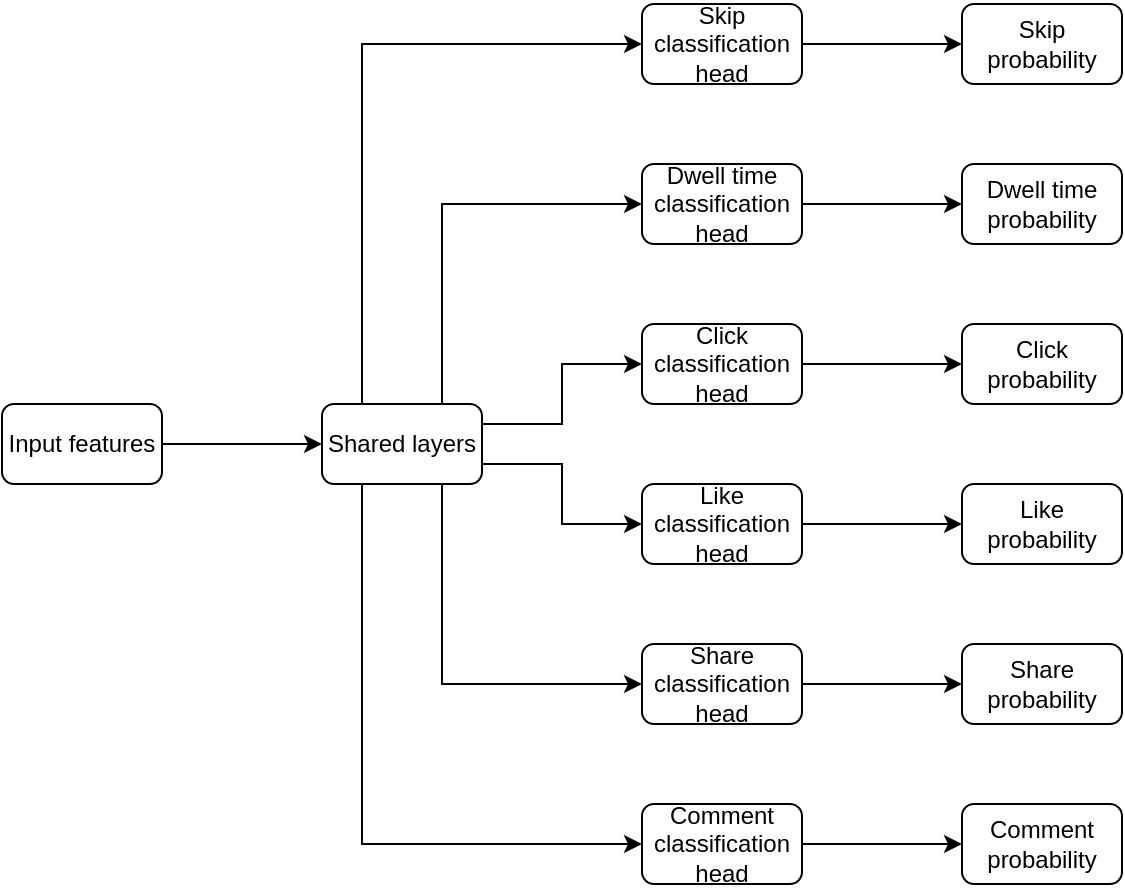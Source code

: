 <mxfile version="28.2.4">
  <diagram id="LhVTmfn_bVOVVTIXNYQG" name="Page-1">
    <mxGraphModel dx="976" dy="565" grid="1" gridSize="10" guides="1" tooltips="1" connect="1" arrows="1" fold="1" page="1" pageScale="1" pageWidth="850" pageHeight="1100" math="0" shadow="0">
      <root>
        <mxCell id="0" />
        <mxCell id="1" parent="0" />
        <mxCell id="mxt_99j0Ch-9hE5udNQF-16" style="edgeStyle=orthogonalEdgeStyle;rounded=0;orthogonalLoop=1;jettySize=auto;html=1;exitX=1;exitY=0.5;exitDx=0;exitDy=0;" parent="1" source="mxt_99j0Ch-9hE5udNQF-1" target="mxt_99j0Ch-9hE5udNQF-2" edge="1">
          <mxGeometry relative="1" as="geometry" />
        </mxCell>
        <mxCell id="mxt_99j0Ch-9hE5udNQF-1" value="Input features" style="rounded=1;whiteSpace=wrap;html=1;" parent="1" vertex="1">
          <mxGeometry x="80" y="360" width="80" height="40" as="geometry" />
        </mxCell>
        <mxCell id="mxt_99j0Ch-9hE5udNQF-17" style="edgeStyle=orthogonalEdgeStyle;rounded=0;orthogonalLoop=1;jettySize=auto;html=1;exitX=0.25;exitY=0;exitDx=0;exitDy=0;entryX=0;entryY=0.5;entryDx=0;entryDy=0;" parent="1" source="mxt_99j0Ch-9hE5udNQF-2" target="mxt_99j0Ch-9hE5udNQF-3" edge="1">
          <mxGeometry relative="1" as="geometry" />
        </mxCell>
        <mxCell id="mxt_99j0Ch-9hE5udNQF-18" style="edgeStyle=orthogonalEdgeStyle;rounded=0;orthogonalLoop=1;jettySize=auto;html=1;exitX=0.25;exitY=1;exitDx=0;exitDy=0;entryX=0;entryY=0.5;entryDx=0;entryDy=0;" parent="1" source="mxt_99j0Ch-9hE5udNQF-2" target="mxt_99j0Ch-9hE5udNQF-9" edge="1">
          <mxGeometry relative="1" as="geometry" />
        </mxCell>
        <mxCell id="mxt_99j0Ch-9hE5udNQF-19" style="edgeStyle=orthogonalEdgeStyle;rounded=0;orthogonalLoop=1;jettySize=auto;html=1;exitX=0.75;exitY=1;exitDx=0;exitDy=0;entryX=0;entryY=0.5;entryDx=0;entryDy=0;" parent="1" source="mxt_99j0Ch-9hE5udNQF-2" target="mxt_99j0Ch-9hE5udNQF-8" edge="1">
          <mxGeometry relative="1" as="geometry" />
        </mxCell>
        <mxCell id="mxt_99j0Ch-9hE5udNQF-20" style="edgeStyle=orthogonalEdgeStyle;rounded=0;orthogonalLoop=1;jettySize=auto;html=1;exitX=0.75;exitY=0;exitDx=0;exitDy=0;entryX=0;entryY=0.5;entryDx=0;entryDy=0;" parent="1" source="mxt_99j0Ch-9hE5udNQF-2" target="mxt_99j0Ch-9hE5udNQF-4" edge="1">
          <mxGeometry relative="1" as="geometry" />
        </mxCell>
        <mxCell id="mxt_99j0Ch-9hE5udNQF-21" style="edgeStyle=orthogonalEdgeStyle;rounded=0;orthogonalLoop=1;jettySize=auto;html=1;exitX=1;exitY=0.25;exitDx=0;exitDy=0;entryX=0;entryY=0.5;entryDx=0;entryDy=0;" parent="1" source="mxt_99j0Ch-9hE5udNQF-2" target="mxt_99j0Ch-9hE5udNQF-5" edge="1">
          <mxGeometry relative="1" as="geometry" />
        </mxCell>
        <mxCell id="mxt_99j0Ch-9hE5udNQF-22" style="edgeStyle=orthogonalEdgeStyle;rounded=0;orthogonalLoop=1;jettySize=auto;html=1;exitX=1;exitY=0.75;exitDx=0;exitDy=0;entryX=0;entryY=0.5;entryDx=0;entryDy=0;" parent="1" source="mxt_99j0Ch-9hE5udNQF-2" target="mxt_99j0Ch-9hE5udNQF-7" edge="1">
          <mxGeometry relative="1" as="geometry" />
        </mxCell>
        <mxCell id="mxt_99j0Ch-9hE5udNQF-2" value="Shared layers" style="rounded=1;whiteSpace=wrap;html=1;" parent="1" vertex="1">
          <mxGeometry x="240" y="360" width="80" height="40" as="geometry" />
        </mxCell>
        <mxCell id="mxt_99j0Ch-9hE5udNQF-23" style="edgeStyle=orthogonalEdgeStyle;rounded=0;orthogonalLoop=1;jettySize=auto;html=1;exitX=1;exitY=0.5;exitDx=0;exitDy=0;" parent="1" source="mxt_99j0Ch-9hE5udNQF-3" target="mxt_99j0Ch-9hE5udNQF-10" edge="1">
          <mxGeometry relative="1" as="geometry" />
        </mxCell>
        <mxCell id="mxt_99j0Ch-9hE5udNQF-3" value="Skip classification head" style="rounded=1;whiteSpace=wrap;html=1;" parent="1" vertex="1">
          <mxGeometry x="400" y="160" width="80" height="40" as="geometry" />
        </mxCell>
        <mxCell id="mxt_99j0Ch-9hE5udNQF-25" style="edgeStyle=orthogonalEdgeStyle;rounded=0;orthogonalLoop=1;jettySize=auto;html=1;exitX=1;exitY=0.5;exitDx=0;exitDy=0;" parent="1" source="mxt_99j0Ch-9hE5udNQF-4" target="mxt_99j0Ch-9hE5udNQF-11" edge="1">
          <mxGeometry relative="1" as="geometry" />
        </mxCell>
        <mxCell id="mxt_99j0Ch-9hE5udNQF-4" value="Dwell time classification head" style="rounded=1;whiteSpace=wrap;html=1;" parent="1" vertex="1">
          <mxGeometry x="400" y="240" width="80" height="40" as="geometry" />
        </mxCell>
        <mxCell id="mxt_99j0Ch-9hE5udNQF-26" style="edgeStyle=orthogonalEdgeStyle;rounded=0;orthogonalLoop=1;jettySize=auto;html=1;exitX=1;exitY=0.5;exitDx=0;exitDy=0;entryX=0;entryY=0.5;entryDx=0;entryDy=0;" parent="1" source="mxt_99j0Ch-9hE5udNQF-5" target="mxt_99j0Ch-9hE5udNQF-12" edge="1">
          <mxGeometry relative="1" as="geometry" />
        </mxCell>
        <mxCell id="mxt_99j0Ch-9hE5udNQF-5" value="Click classification head" style="rounded=1;whiteSpace=wrap;html=1;" parent="1" vertex="1">
          <mxGeometry x="400" y="320" width="80" height="40" as="geometry" />
        </mxCell>
        <mxCell id="mxt_99j0Ch-9hE5udNQF-27" style="edgeStyle=orthogonalEdgeStyle;rounded=0;orthogonalLoop=1;jettySize=auto;html=1;exitX=1;exitY=0.5;exitDx=0;exitDy=0;entryX=0;entryY=0.5;entryDx=0;entryDy=0;" parent="1" source="mxt_99j0Ch-9hE5udNQF-7" target="mxt_99j0Ch-9hE5udNQF-13" edge="1">
          <mxGeometry relative="1" as="geometry" />
        </mxCell>
        <mxCell id="mxt_99j0Ch-9hE5udNQF-7" value="Like classification head" style="rounded=1;whiteSpace=wrap;html=1;" parent="1" vertex="1">
          <mxGeometry x="400" y="400" width="80" height="40" as="geometry" />
        </mxCell>
        <mxCell id="mxt_99j0Ch-9hE5udNQF-28" style="edgeStyle=orthogonalEdgeStyle;rounded=0;orthogonalLoop=1;jettySize=auto;html=1;exitX=1;exitY=0.5;exitDx=0;exitDy=0;entryX=0;entryY=0.5;entryDx=0;entryDy=0;" parent="1" source="mxt_99j0Ch-9hE5udNQF-8" target="mxt_99j0Ch-9hE5udNQF-14" edge="1">
          <mxGeometry relative="1" as="geometry" />
        </mxCell>
        <mxCell id="mxt_99j0Ch-9hE5udNQF-8" value="Share classification head" style="rounded=1;whiteSpace=wrap;html=1;" parent="1" vertex="1">
          <mxGeometry x="400" y="480" width="80" height="40" as="geometry" />
        </mxCell>
        <mxCell id="mxt_99j0Ch-9hE5udNQF-29" style="edgeStyle=orthogonalEdgeStyle;rounded=0;orthogonalLoop=1;jettySize=auto;html=1;exitX=1;exitY=0.5;exitDx=0;exitDy=0;entryX=0;entryY=0.5;entryDx=0;entryDy=0;" parent="1" source="mxt_99j0Ch-9hE5udNQF-9" target="mxt_99j0Ch-9hE5udNQF-15" edge="1">
          <mxGeometry relative="1" as="geometry" />
        </mxCell>
        <mxCell id="mxt_99j0Ch-9hE5udNQF-9" value="Comment classification head" style="rounded=1;whiteSpace=wrap;html=1;" parent="1" vertex="1">
          <mxGeometry x="400" y="560" width="80" height="40" as="geometry" />
        </mxCell>
        <mxCell id="mxt_99j0Ch-9hE5udNQF-10" value="Skip probability" style="rounded=1;whiteSpace=wrap;html=1;" parent="1" vertex="1">
          <mxGeometry x="560" y="160" width="80" height="40" as="geometry" />
        </mxCell>
        <mxCell id="mxt_99j0Ch-9hE5udNQF-11" value="Dwell time probability" style="rounded=1;whiteSpace=wrap;html=1;" parent="1" vertex="1">
          <mxGeometry x="560" y="240" width="80" height="40" as="geometry" />
        </mxCell>
        <mxCell id="mxt_99j0Ch-9hE5udNQF-12" value="Click probability" style="rounded=1;whiteSpace=wrap;html=1;" parent="1" vertex="1">
          <mxGeometry x="560" y="320" width="80" height="40" as="geometry" />
        </mxCell>
        <mxCell id="mxt_99j0Ch-9hE5udNQF-13" value="Like probability" style="rounded=1;whiteSpace=wrap;html=1;" parent="1" vertex="1">
          <mxGeometry x="560" y="400" width="80" height="40" as="geometry" />
        </mxCell>
        <mxCell id="mxt_99j0Ch-9hE5udNQF-14" value="Share probability" style="rounded=1;whiteSpace=wrap;html=1;" parent="1" vertex="1">
          <mxGeometry x="560" y="480" width="80" height="40" as="geometry" />
        </mxCell>
        <mxCell id="mxt_99j0Ch-9hE5udNQF-15" value="Comment probability" style="rounded=1;whiteSpace=wrap;html=1;" parent="1" vertex="1">
          <mxGeometry x="560" y="560" width="80" height="40" as="geometry" />
        </mxCell>
      </root>
    </mxGraphModel>
  </diagram>
</mxfile>
